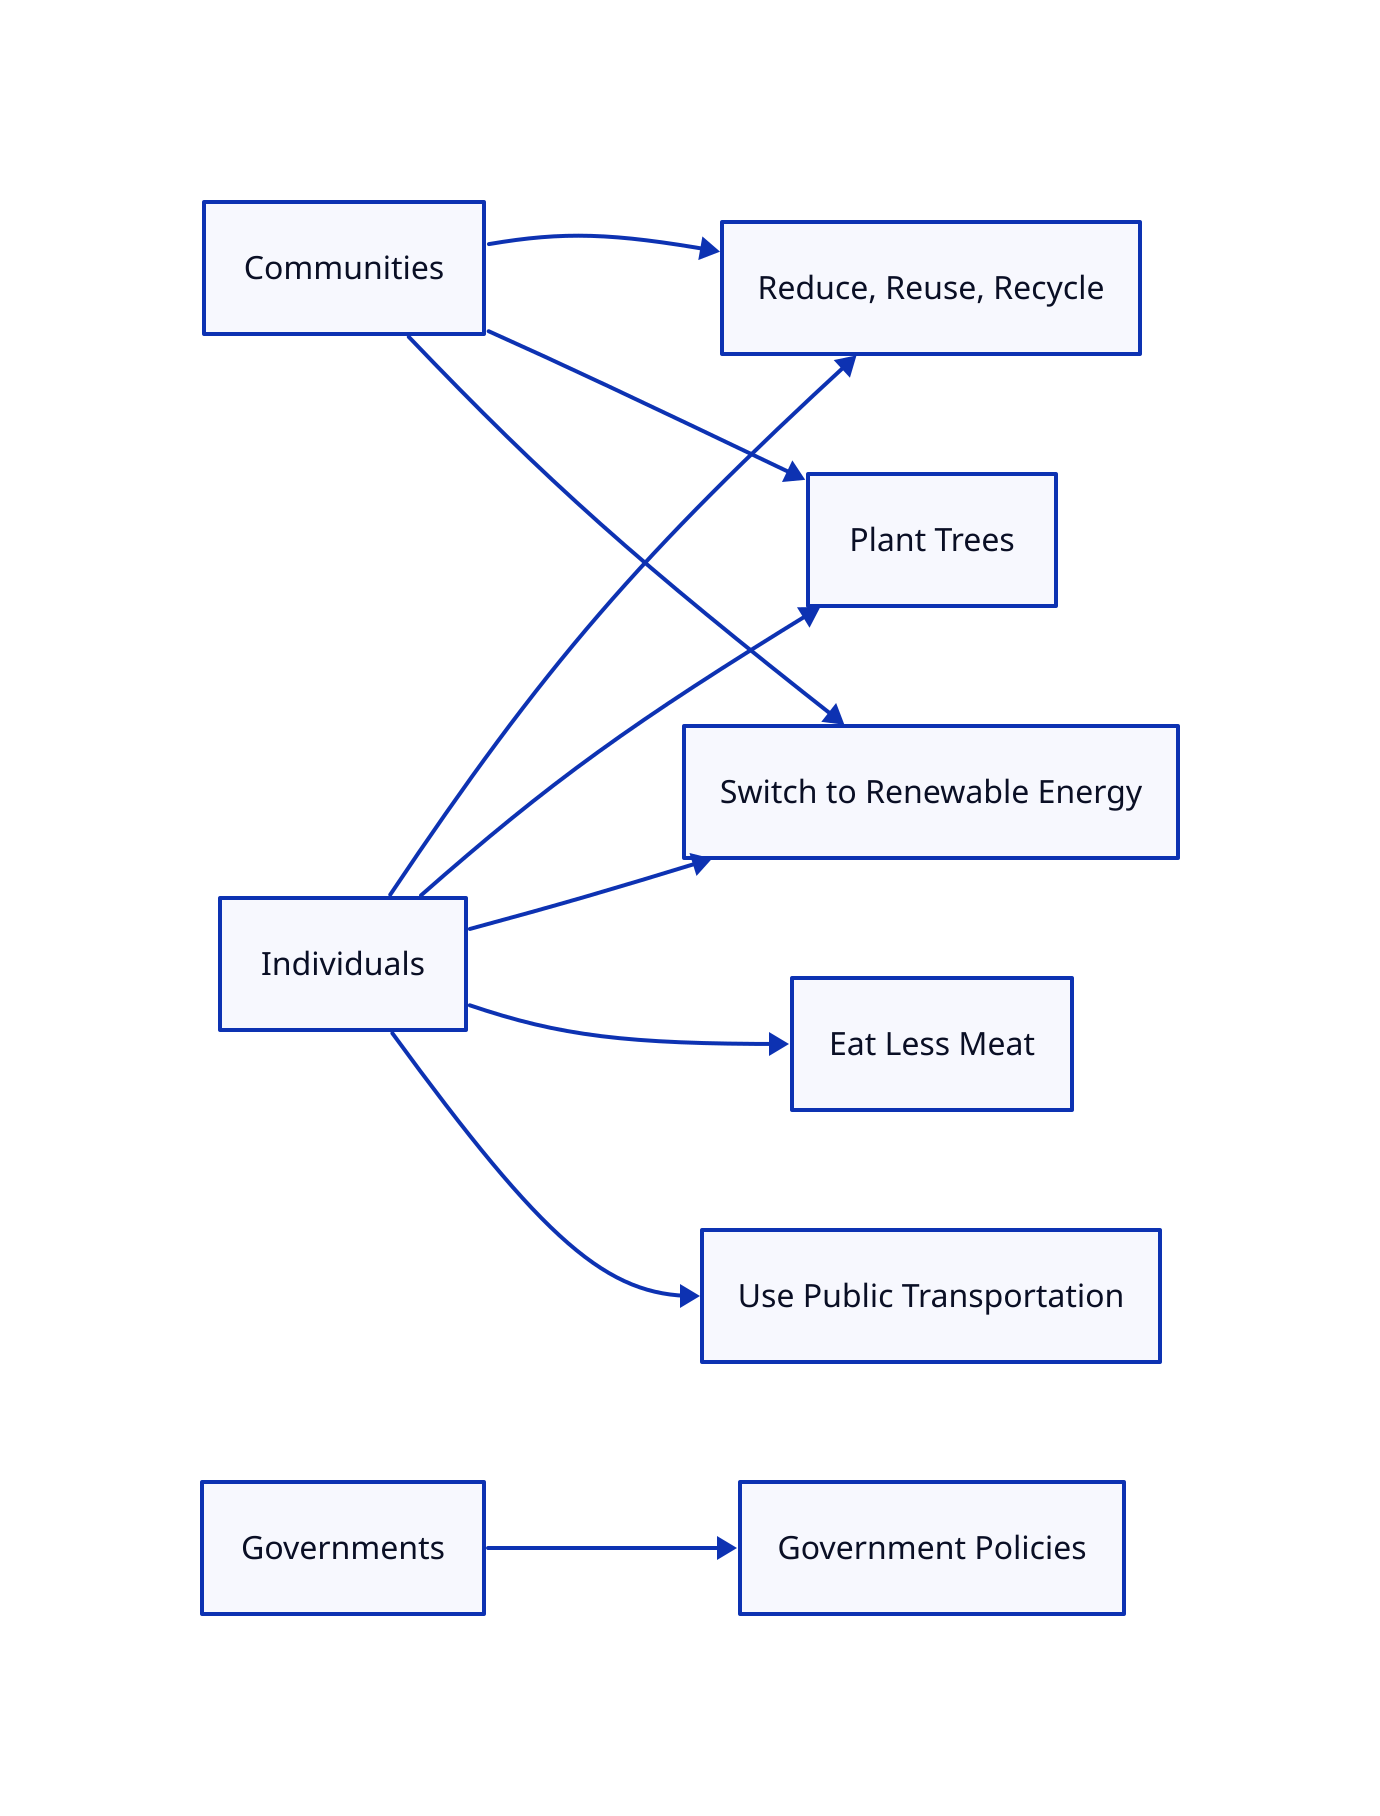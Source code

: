 direction: right

Individuals --> Reduce, Reuse, Recycle
Individuals --> Plant Trees
Individuals --> Switch to Renewable Energy
Individuals --> Eat Less Meat
Individuals --> Use Public Transportation

Communities --> Reduce, Reuse, Recycle
Communities --> Plant Trees
Communities --> Switch to Renewable Energy

Governments --> Government Policies